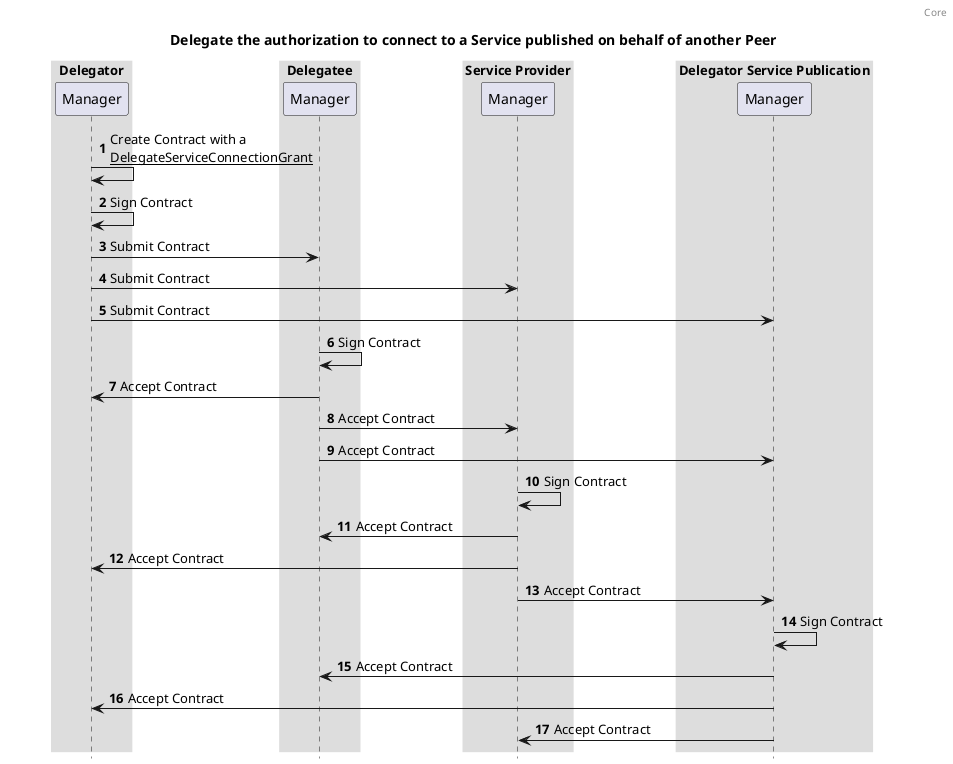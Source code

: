 @startuml

autonumber
title: Delegate the authorization to connect to a Service published on behalf of another Peer
header: Core

box "Delegator"
  participant "Manager" as managerDelegator
end box

box "Delegatee"
  participant "Manager" as managerDelegatee
end box

box "Service Provider"
  participant "Manager" as managerServiceProvider
end box

box "Delegator Service Publication"
  participant "Manager" as managerDelegatorServicePublication
end box

managerDelegator -> managerDelegator: Create Contract with a \n__DelegateServiceConnectionGrant__
managerDelegator -> managerDelegator: Sign Contract
managerDelegator -> managerDelegatee: Submit Contract
managerDelegator -> managerServiceProvider: Submit Contract
managerDelegator -> managerDelegatorServicePublication: Submit Contract
managerDelegatee -> managerDelegatee: Sign Contract
managerDelegatee -> managerDelegator: Accept Contract
managerDelegatee -> managerServiceProvider: Accept Contract
managerDelegatee -> managerDelegatorServicePublication: Accept Contract
managerServiceProvider -> managerServiceProvider: Sign Contract
managerServiceProvider -> managerDelegatee: Accept Contract
managerServiceProvider -> managerDelegator: Accept Contract
managerServiceProvider -> managerDelegatorServicePublication: Accept Contract
managerDelegatorServicePublication -> managerDelegatorServicePublication: Sign Contract
managerDelegatorServicePublication -> managerDelegatee: Accept Contract
managerDelegatorServicePublication -> managerDelegator: Accept Contract
managerDelegatorServicePublication -> managerServiceProvider: Accept Contract

skinparam sequenceBoxBorderColor #transparent
skinparam boxPadding 50
hide footbox
@enduml
